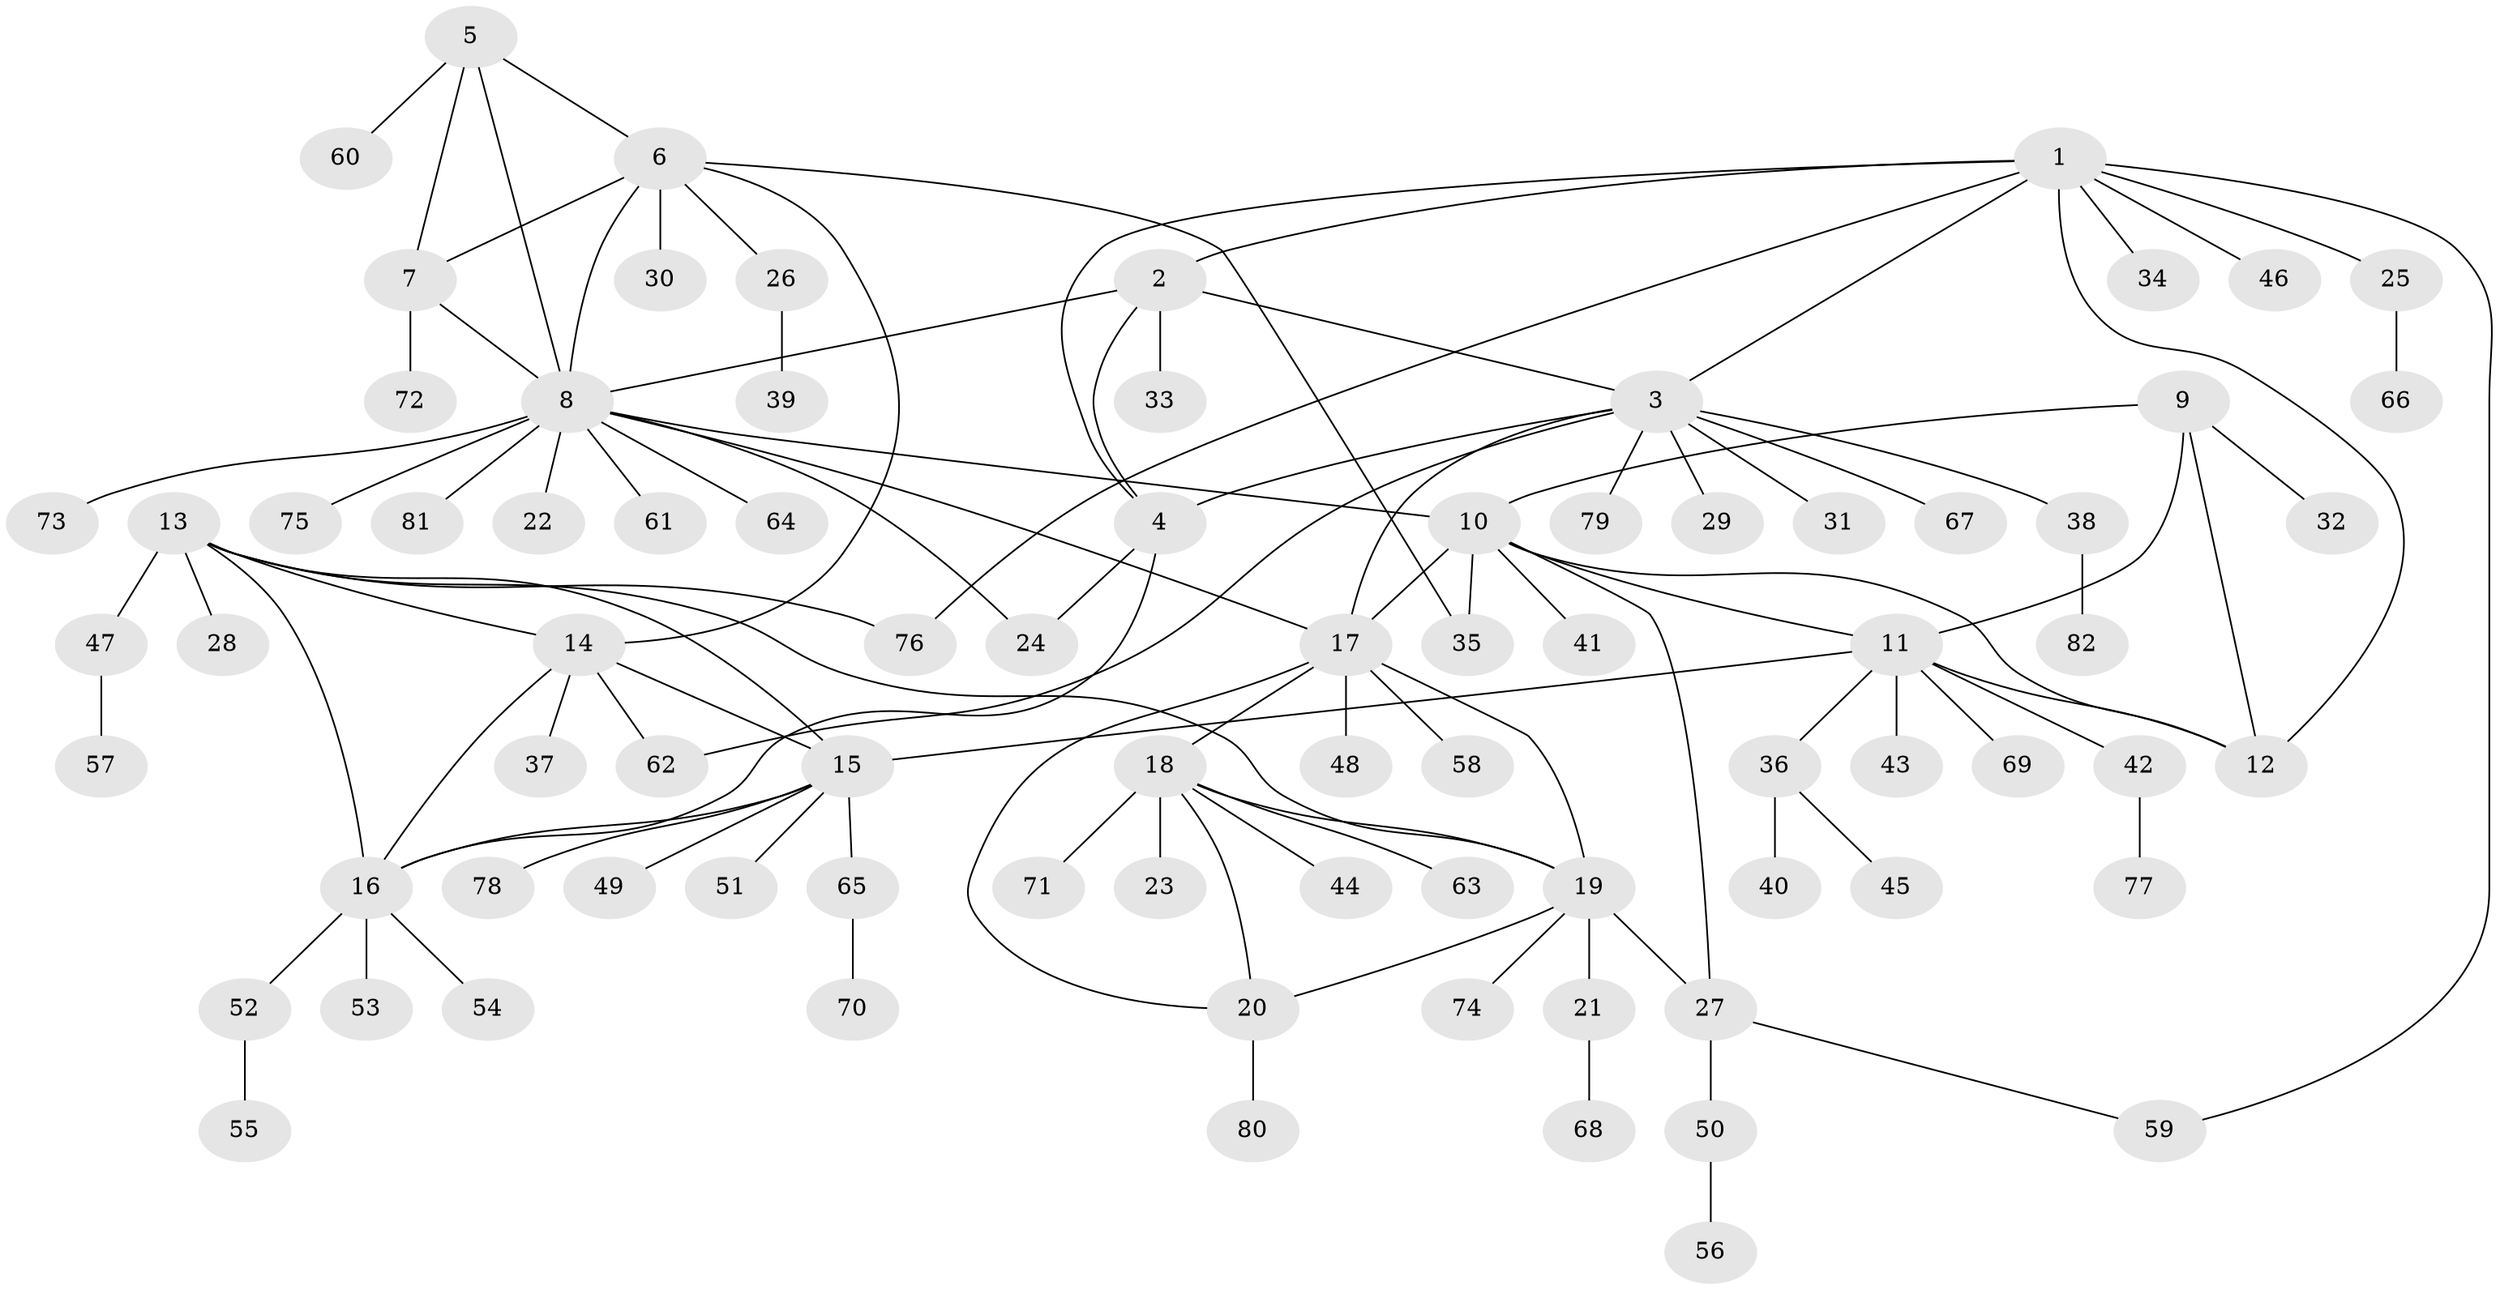 // coarse degree distribution, {10: 0.02040816326530612, 8: 0.02040816326530612, 4: 0.08163265306122448, 3: 0.02040816326530612, 5: 0.04081632653061224, 7: 0.10204081632653061, 9: 0.02040816326530612, 6: 0.02040816326530612, 2: 0.08163265306122448, 1: 0.5918367346938775}
// Generated by graph-tools (version 1.1) at 2025/19/03/04/25 18:19:50]
// undirected, 82 vertices, 108 edges
graph export_dot {
graph [start="1"]
  node [color=gray90,style=filled];
  1;
  2;
  3;
  4;
  5;
  6;
  7;
  8;
  9;
  10;
  11;
  12;
  13;
  14;
  15;
  16;
  17;
  18;
  19;
  20;
  21;
  22;
  23;
  24;
  25;
  26;
  27;
  28;
  29;
  30;
  31;
  32;
  33;
  34;
  35;
  36;
  37;
  38;
  39;
  40;
  41;
  42;
  43;
  44;
  45;
  46;
  47;
  48;
  49;
  50;
  51;
  52;
  53;
  54;
  55;
  56;
  57;
  58;
  59;
  60;
  61;
  62;
  63;
  64;
  65;
  66;
  67;
  68;
  69;
  70;
  71;
  72;
  73;
  74;
  75;
  76;
  77;
  78;
  79;
  80;
  81;
  82;
  1 -- 2;
  1 -- 3;
  1 -- 4;
  1 -- 12;
  1 -- 25;
  1 -- 34;
  1 -- 46;
  1 -- 59;
  1 -- 76;
  2 -- 3;
  2 -- 4;
  2 -- 8;
  2 -- 33;
  3 -- 4;
  3 -- 17;
  3 -- 29;
  3 -- 31;
  3 -- 38;
  3 -- 62;
  3 -- 67;
  3 -- 79;
  4 -- 16;
  4 -- 24;
  5 -- 6;
  5 -- 7;
  5 -- 8;
  5 -- 60;
  6 -- 7;
  6 -- 8;
  6 -- 14;
  6 -- 26;
  6 -- 30;
  6 -- 35;
  7 -- 8;
  7 -- 72;
  8 -- 10;
  8 -- 17;
  8 -- 22;
  8 -- 24;
  8 -- 61;
  8 -- 64;
  8 -- 73;
  8 -- 75;
  8 -- 81;
  9 -- 10;
  9 -- 11;
  9 -- 12;
  9 -- 32;
  10 -- 11;
  10 -- 12;
  10 -- 17;
  10 -- 27;
  10 -- 35;
  10 -- 41;
  11 -- 12;
  11 -- 15;
  11 -- 36;
  11 -- 42;
  11 -- 43;
  11 -- 69;
  13 -- 14;
  13 -- 15;
  13 -- 16;
  13 -- 19;
  13 -- 28;
  13 -- 47;
  13 -- 76;
  14 -- 15;
  14 -- 16;
  14 -- 37;
  14 -- 62;
  15 -- 16;
  15 -- 49;
  15 -- 51;
  15 -- 65;
  15 -- 78;
  16 -- 52;
  16 -- 53;
  16 -- 54;
  17 -- 18;
  17 -- 19;
  17 -- 20;
  17 -- 48;
  17 -- 58;
  18 -- 19;
  18 -- 20;
  18 -- 23;
  18 -- 44;
  18 -- 63;
  18 -- 71;
  19 -- 20;
  19 -- 21;
  19 -- 27;
  19 -- 74;
  20 -- 80;
  21 -- 68;
  25 -- 66;
  26 -- 39;
  27 -- 50;
  27 -- 59;
  36 -- 40;
  36 -- 45;
  38 -- 82;
  42 -- 77;
  47 -- 57;
  50 -- 56;
  52 -- 55;
  65 -- 70;
}
